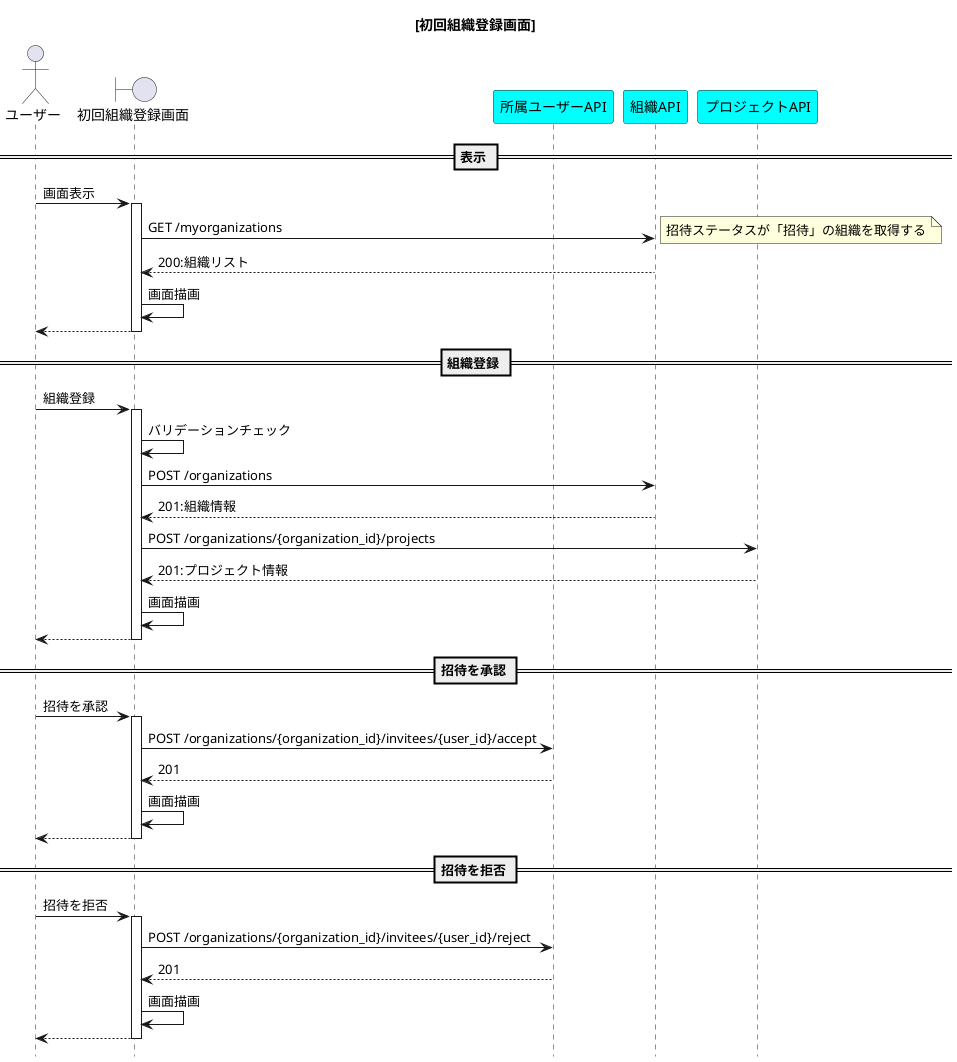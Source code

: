 @startuml{初回組織登録画面.png}
title [初回組織登録画面]
hide footbox

actor ユーザー as user
boundary 初回組織登録画面 as view
participant 所属ユーザーAPI as api_affiliatedusers #cyan
participant 組織API as api_organizations #cyan
participant プロジェクトAPI as api_projects #cyan

== 表示 ==
user -> view :画面表示
activate view
    view -> api_organizations :GET /myorganizations
    note right :招待ステータスが「招待」の組織を取得する
    api_organizations --> view :200:組織リスト
    view -> view :画面描画
    view --> user
deactivate view

== 組織登録 ==
user -> view :組織登録
activate view
    view -> view :バリデーションチェック
    view -> api_organizations :POST /organizations
    api_organizations --> view :201:組織情報
    view -> api_projects :POST /organizations/{organization_id}/projects
    api_projects --> view :201:プロジェクト情報
    view -> view :画面描画
    view --> user
deactivate view

== 招待を承認 == 
user -> view :招待を承認
activate view
    view -> api_affiliatedusers :POST /organizations/{organization_id}/invitees/{user_id}/accept
    api_affiliatedusers --> view : 201
    view -> view :画面描画
    view --> user
deactivate view

== 招待を拒否 ==
user -> view :招待を拒否
activate view
    view -> api_affiliatedusers :POST /organizations/{organization_id}/invitees/{user_id}/reject
    api_affiliatedusers --> view : 201
    view -> view :画面描画
    view --> user
deactivate view

@enduml

